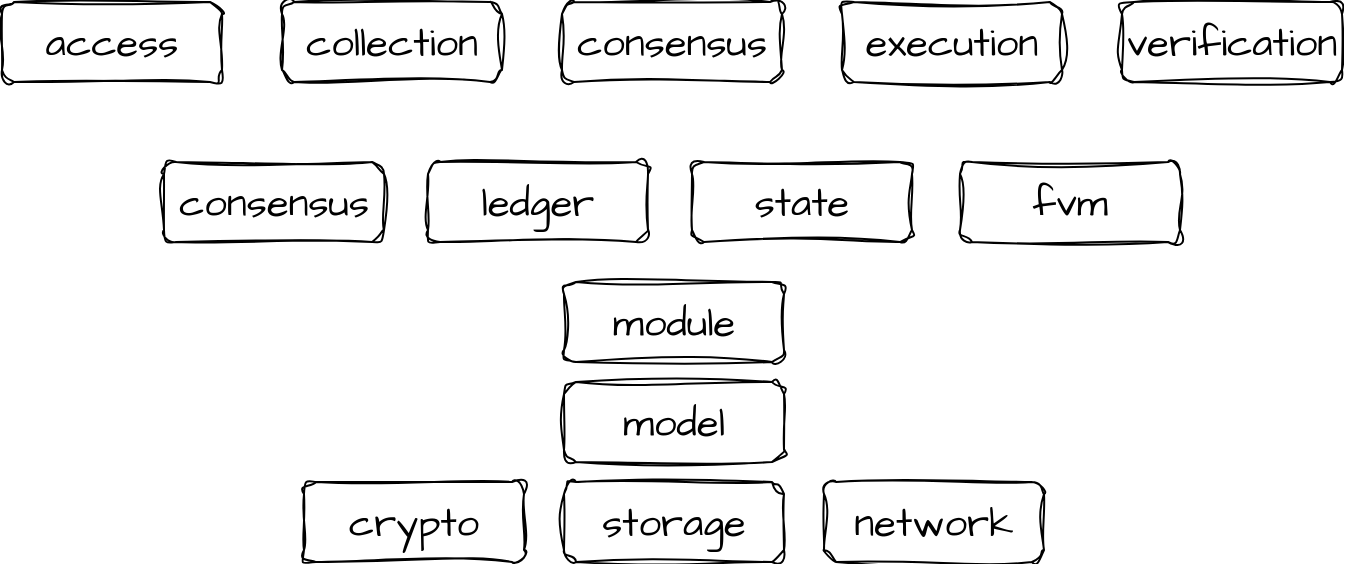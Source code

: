 <mxfile version="21.3.2" type="github">
  <diagram name="第 1 页" id="mIYh2Olo3zjWcgwkDcKo">
    <mxGraphModel dx="903" dy="591" grid="1" gridSize="10" guides="1" tooltips="1" connect="1" arrows="1" fold="1" page="1" pageScale="1" pageWidth="850" pageHeight="1100" math="0" shadow="0">
      <root>
        <mxCell id="0" />
        <mxCell id="1" parent="0" />
        <mxCell id="HFnXFwNVYUh2nl7cipx7-2" value="consensus" style="rounded=1;whiteSpace=wrap;html=1;sketch=1;hachureGap=4;jiggle=2;curveFitting=1;fontFamily=Architects Daughter;fontSource=https%3A%2F%2Ffonts.googleapis.com%2Fcss%3Ffamily%3DArchitects%2BDaughter;fontSize=20;" vertex="1" parent="1">
          <mxGeometry x="120" y="370" width="110" height="40" as="geometry" />
        </mxCell>
        <mxCell id="HFnXFwNVYUh2nl7cipx7-4" value="ledger" style="rounded=1;whiteSpace=wrap;html=1;sketch=1;hachureGap=4;jiggle=2;curveFitting=1;fontFamily=Architects Daughter;fontSource=https%3A%2F%2Ffonts.googleapis.com%2Fcss%3Ffamily%3DArchitects%2BDaughter;fontSize=20;" vertex="1" parent="1">
          <mxGeometry x="252" y="370" width="110" height="40" as="geometry" />
        </mxCell>
        <mxCell id="HFnXFwNVYUh2nl7cipx7-5" value="state" style="rounded=1;whiteSpace=wrap;html=1;sketch=1;hachureGap=4;jiggle=2;curveFitting=1;fontFamily=Architects Daughter;fontSource=https%3A%2F%2Ffonts.googleapis.com%2Fcss%3Ffamily%3DArchitects%2BDaughter;fontSize=20;" vertex="1" parent="1">
          <mxGeometry x="384" y="370" width="110" height="40" as="geometry" />
        </mxCell>
        <mxCell id="HFnXFwNVYUh2nl7cipx7-6" value="crypto" style="rounded=1;whiteSpace=wrap;html=1;sketch=1;hachureGap=4;jiggle=2;curveFitting=1;fontFamily=Architects Daughter;fontSource=https%3A%2F%2Ffonts.googleapis.com%2Fcss%3Ffamily%3DArchitects%2BDaughter;fontSize=20;" vertex="1" parent="1">
          <mxGeometry x="190" y="530" width="110" height="40" as="geometry" />
        </mxCell>
        <mxCell id="HFnXFwNVYUh2nl7cipx7-7" value="storage" style="rounded=1;whiteSpace=wrap;html=1;sketch=1;hachureGap=4;jiggle=2;curveFitting=1;fontFamily=Architects Daughter;fontSource=https%3A%2F%2Ffonts.googleapis.com%2Fcss%3Ffamily%3DArchitects%2BDaughter;fontSize=20;" vertex="1" parent="1">
          <mxGeometry x="320" y="530" width="110" height="40" as="geometry" />
        </mxCell>
        <mxCell id="HFnXFwNVYUh2nl7cipx7-8" value="network" style="rounded=1;whiteSpace=wrap;html=1;sketch=1;hachureGap=4;jiggle=2;curveFitting=1;fontFamily=Architects Daughter;fontSource=https%3A%2F%2Ffonts.googleapis.com%2Fcss%3Ffamily%3DArchitects%2BDaughter;fontSize=20;" vertex="1" parent="1">
          <mxGeometry x="450" y="530" width="110" height="40" as="geometry" />
        </mxCell>
        <mxCell id="HFnXFwNVYUh2nl7cipx7-9" value="fvm" style="rounded=1;whiteSpace=wrap;html=1;sketch=1;hachureGap=4;jiggle=2;curveFitting=1;fontFamily=Architects Daughter;fontSource=https%3A%2F%2Ffonts.googleapis.com%2Fcss%3Ffamily%3DArchitects%2BDaughter;fontSize=20;" vertex="1" parent="1">
          <mxGeometry x="518" y="370" width="110" height="40" as="geometry" />
        </mxCell>
        <mxCell id="HFnXFwNVYUh2nl7cipx7-11" value="access" style="rounded=1;whiteSpace=wrap;html=1;sketch=1;hachureGap=4;jiggle=2;curveFitting=1;fontFamily=Architects Daughter;fontSource=https%3A%2F%2Ffonts.googleapis.com%2Fcss%3Ffamily%3DArchitects%2BDaughter;fontSize=20;" vertex="1" parent="1">
          <mxGeometry x="39" y="290" width="110" height="40" as="geometry" />
        </mxCell>
        <mxCell id="HFnXFwNVYUh2nl7cipx7-12" value="collection" style="rounded=1;whiteSpace=wrap;html=1;sketch=1;hachureGap=4;jiggle=2;curveFitting=1;fontFamily=Architects Daughter;fontSource=https%3A%2F%2Ffonts.googleapis.com%2Fcss%3Ffamily%3DArchitects%2BDaughter;fontSize=20;" vertex="1" parent="1">
          <mxGeometry x="179" y="290" width="110" height="40" as="geometry" />
        </mxCell>
        <mxCell id="HFnXFwNVYUh2nl7cipx7-13" value="consensus" style="rounded=1;whiteSpace=wrap;html=1;sketch=1;hachureGap=4;jiggle=2;curveFitting=1;fontFamily=Architects Daughter;fontSource=https%3A%2F%2Ffonts.googleapis.com%2Fcss%3Ffamily%3DArchitects%2BDaughter;fontSize=20;" vertex="1" parent="1">
          <mxGeometry x="319" y="290" width="110" height="40" as="geometry" />
        </mxCell>
        <mxCell id="HFnXFwNVYUh2nl7cipx7-14" value="execution" style="rounded=1;whiteSpace=wrap;html=1;sketch=1;hachureGap=4;jiggle=2;curveFitting=1;fontFamily=Architects Daughter;fontSource=https%3A%2F%2Ffonts.googleapis.com%2Fcss%3Ffamily%3DArchitects%2BDaughter;fontSize=20;" vertex="1" parent="1">
          <mxGeometry x="459" y="290" width="110" height="40" as="geometry" />
        </mxCell>
        <mxCell id="HFnXFwNVYUh2nl7cipx7-15" value="verification" style="rounded=1;whiteSpace=wrap;html=1;sketch=1;hachureGap=4;jiggle=2;curveFitting=1;fontFamily=Architects Daughter;fontSource=https%3A%2F%2Ffonts.googleapis.com%2Fcss%3Ffamily%3DArchitects%2BDaughter;fontSize=20;" vertex="1" parent="1">
          <mxGeometry x="599" y="290" width="110" height="40" as="geometry" />
        </mxCell>
        <mxCell id="HFnXFwNVYUh2nl7cipx7-16" value="model" style="rounded=1;whiteSpace=wrap;html=1;sketch=1;hachureGap=4;jiggle=2;curveFitting=1;fontFamily=Architects Daughter;fontSource=https%3A%2F%2Ffonts.googleapis.com%2Fcss%3Ffamily%3DArchitects%2BDaughter;fontSize=20;" vertex="1" parent="1">
          <mxGeometry x="320" y="480" width="110" height="40" as="geometry" />
        </mxCell>
        <mxCell id="HFnXFwNVYUh2nl7cipx7-17" value="module" style="rounded=1;whiteSpace=wrap;html=1;sketch=1;hachureGap=4;jiggle=2;curveFitting=1;fontFamily=Architects Daughter;fontSource=https%3A%2F%2Ffonts.googleapis.com%2Fcss%3Ffamily%3DArchitects%2BDaughter;fontSize=20;" vertex="1" parent="1">
          <mxGeometry x="320" y="430" width="110" height="40" as="geometry" />
        </mxCell>
      </root>
    </mxGraphModel>
  </diagram>
</mxfile>
